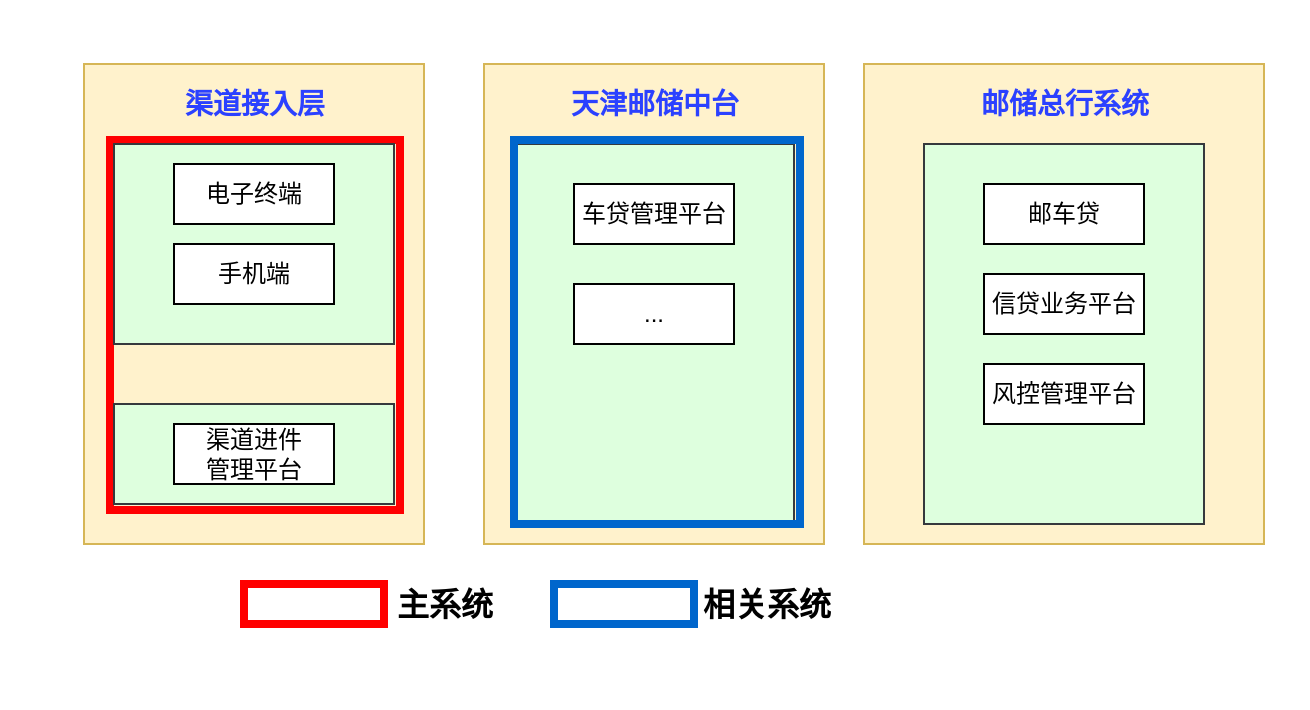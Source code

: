 <mxfile version="15.7.3" type="github">
  <diagram id="QuWYMFL5e3HPU13Q_Ody" name="Page-1">
    <mxGraphModel dx="1422" dy="725" grid="1" gridSize="10" guides="1" tooltips="1" connect="1" arrows="1" fold="1" page="1" pageScale="1" pageWidth="827" pageHeight="1169" math="0" shadow="0">
      <root>
        <mxCell id="0" />
        <mxCell id="1" parent="0" />
        <mxCell id="OwGhvqajabSdBus2EmIz-33" value="" style="rounded=0;whiteSpace=wrap;html=1;fontSize=16;strokeWidth=4;strokeColor=#FFFFFF;" vertex="1" parent="1">
          <mxGeometry x="20" y="190" width="650" height="350" as="geometry" />
        </mxCell>
        <mxCell id="OwGhvqajabSdBus2EmIz-3" value="" style="rounded=0;whiteSpace=wrap;html=1;fillColor=#fff2cc;strokeColor=#d6b656;" vertex="1" parent="1">
          <mxGeometry x="60" y="220" width="170" height="240" as="geometry" />
        </mxCell>
        <mxCell id="OwGhvqajabSdBus2EmIz-28" value="" style="rounded=0;whiteSpace=wrap;html=1;fontSize=14;fontColor=#ffffff;fillColor=none;strokeColor=#FF0000;strokeWidth=4;" vertex="1" parent="1">
          <mxGeometry x="73" y="258" width="145" height="185" as="geometry" />
        </mxCell>
        <mxCell id="OwGhvqajabSdBus2EmIz-4" value="" style="rounded=0;whiteSpace=wrap;html=1;fillColor=#fff2cc;strokeColor=#d6b656;" vertex="1" parent="1">
          <mxGeometry x="260" y="220" width="170" height="240" as="geometry" />
        </mxCell>
        <mxCell id="OwGhvqajabSdBus2EmIz-5" value="" style="rounded=0;whiteSpace=wrap;html=1;fillColor=#fff2cc;strokeColor=#d6b656;" vertex="1" parent="1">
          <mxGeometry x="450" y="220" width="200" height="240" as="geometry" />
        </mxCell>
        <mxCell id="OwGhvqajabSdBus2EmIz-2" value="" style="rounded=0;whiteSpace=wrap;html=1;fillColor=#DEFFDE;strokeColor=#36393d;" vertex="1" parent="1">
          <mxGeometry x="75" y="260" width="140" height="100" as="geometry" />
        </mxCell>
        <mxCell id="OwGhvqajabSdBus2EmIz-7" value="" style="rounded=0;whiteSpace=wrap;html=1;fillColor=#DEFFDE;strokeColor=#36393d;" vertex="1" parent="1">
          <mxGeometry x="75" y="390" width="140" height="50" as="geometry" />
        </mxCell>
        <mxCell id="OwGhvqajabSdBus2EmIz-8" value="电子终端" style="rounded=0;whiteSpace=wrap;html=1;" vertex="1" parent="1">
          <mxGeometry x="105" y="270" width="80" height="30" as="geometry" />
        </mxCell>
        <mxCell id="OwGhvqajabSdBus2EmIz-9" value="&lt;font color=&quot;#2b41ff&quot;&gt;渠道接入层&lt;/font&gt;" style="text;html=1;align=center;verticalAlign=middle;resizable=0;points=[];autosize=1;strokeColor=none;fillColor=none;fontStyle=1;fontSize=14;" vertex="1" parent="1">
          <mxGeometry x="100" y="230" width="90" height="20" as="geometry" />
        </mxCell>
        <mxCell id="OwGhvqajabSdBus2EmIz-11" value="手机端" style="rounded=0;whiteSpace=wrap;html=1;" vertex="1" parent="1">
          <mxGeometry x="105" y="310" width="80" height="30" as="geometry" />
        </mxCell>
        <mxCell id="OwGhvqajabSdBus2EmIz-12" value="渠道进件&lt;br&gt;管理平台" style="rounded=0;whiteSpace=wrap;html=1;" vertex="1" parent="1">
          <mxGeometry x="105" y="400" width="80" height="30" as="geometry" />
        </mxCell>
        <mxCell id="OwGhvqajabSdBus2EmIz-13" value="天津邮储中台" style="text;html=1;align=center;verticalAlign=middle;resizable=0;points=[];autosize=1;strokeColor=none;fillColor=none;fontSize=14;fontColor=#2B41FF;fontStyle=1" vertex="1" parent="1">
          <mxGeometry x="295" y="230" width="100" height="20" as="geometry" />
        </mxCell>
        <mxCell id="OwGhvqajabSdBus2EmIz-14" value="邮储总行系统" style="text;html=1;align=center;verticalAlign=middle;resizable=0;points=[];autosize=1;strokeColor=none;fillColor=none;fontSize=14;fontColor=#2B41FF;fontStyle=1" vertex="1" parent="1">
          <mxGeometry x="500" y="230" width="100" height="20" as="geometry" />
        </mxCell>
        <mxCell id="OwGhvqajabSdBus2EmIz-15" value="" style="rounded=0;whiteSpace=wrap;html=1;fillColor=#DEFFDE;strokeColor=#36393d;" vertex="1" parent="1">
          <mxGeometry x="275" y="260" width="140" height="190" as="geometry" />
        </mxCell>
        <mxCell id="OwGhvqajabSdBus2EmIz-17" value="" style="rounded=0;whiteSpace=wrap;html=1;fillColor=#DEFFDE;strokeColor=#36393d;" vertex="1" parent="1">
          <mxGeometry x="480" y="260" width="140" height="190" as="geometry" />
        </mxCell>
        <mxCell id="OwGhvqajabSdBus2EmIz-20" value="邮车贷" style="rounded=0;whiteSpace=wrap;html=1;" vertex="1" parent="1">
          <mxGeometry x="510" y="280" width="80" height="30" as="geometry" />
        </mxCell>
        <mxCell id="OwGhvqajabSdBus2EmIz-22" value="信贷业务平台" style="rounded=0;whiteSpace=wrap;html=1;" vertex="1" parent="1">
          <mxGeometry x="510" y="325" width="80" height="30" as="geometry" />
        </mxCell>
        <mxCell id="OwGhvqajabSdBus2EmIz-23" value="风控管理平台" style="rounded=0;whiteSpace=wrap;html=1;" vertex="1" parent="1">
          <mxGeometry x="510" y="370" width="80" height="30" as="geometry" />
        </mxCell>
        <mxCell id="OwGhvqajabSdBus2EmIz-24" value="" style="rounded=0;whiteSpace=wrap;html=1;fontSize=14;fontColor=#ffffff;fillColor=#FFFFFF;strokeColor=#FF0000;strokeWidth=4;" vertex="1" parent="1">
          <mxGeometry x="140" y="480" width="70" height="20" as="geometry" />
        </mxCell>
        <mxCell id="OwGhvqajabSdBus2EmIz-25" value="&lt;font color=&quot;#000000&quot; size=&quot;1&quot;&gt;&lt;b style=&quot;font-size: 16px&quot;&gt;主系统&lt;/b&gt;&lt;/font&gt;" style="text;html=1;align=center;verticalAlign=middle;resizable=0;points=[];autosize=1;strokeColor=none;fillColor=none;fontSize=14;fontColor=#2B41FF;" vertex="1" parent="1">
          <mxGeometry x="210" y="480" width="60" height="20" as="geometry" />
        </mxCell>
        <mxCell id="OwGhvqajabSdBus2EmIz-26" value="" style="rounded=0;whiteSpace=wrap;html=1;fontSize=14;fontColor=#ffffff;fillColor=#FFFFFF;strokeColor=#0066CC;strokeWidth=4;" vertex="1" parent="1">
          <mxGeometry x="295" y="480" width="70" height="20" as="geometry" />
        </mxCell>
        <mxCell id="OwGhvqajabSdBus2EmIz-27" value="&lt;font color=&quot;#000000&quot;&gt;&lt;span style=&quot;font-size: 16px&quot;&gt;&lt;b&gt;相关系统&lt;/b&gt;&lt;/span&gt;&lt;/font&gt;" style="text;html=1;align=center;verticalAlign=middle;resizable=0;points=[];autosize=1;strokeColor=none;fillColor=none;fontSize=14;fontColor=#2B41FF;" vertex="1" parent="1">
          <mxGeometry x="361" y="480" width="80" height="20" as="geometry" />
        </mxCell>
        <mxCell id="OwGhvqajabSdBus2EmIz-29" value="" style="rounded=0;whiteSpace=wrap;html=1;fontSize=14;fontColor=#ffffff;fillColor=none;strokeColor=#0066CC;strokeWidth=4;" vertex="1" parent="1">
          <mxGeometry x="275" y="258" width="143" height="192" as="geometry" />
        </mxCell>
        <mxCell id="OwGhvqajabSdBus2EmIz-19" value="车贷管理平台" style="rounded=0;whiteSpace=wrap;html=1;" vertex="1" parent="1">
          <mxGeometry x="305" y="280" width="80" height="30" as="geometry" />
        </mxCell>
        <mxCell id="OwGhvqajabSdBus2EmIz-21" value="..." style="rounded=0;whiteSpace=wrap;html=1;" vertex="1" parent="1">
          <mxGeometry x="305" y="330" width="80" height="30" as="geometry" />
        </mxCell>
      </root>
    </mxGraphModel>
  </diagram>
</mxfile>
